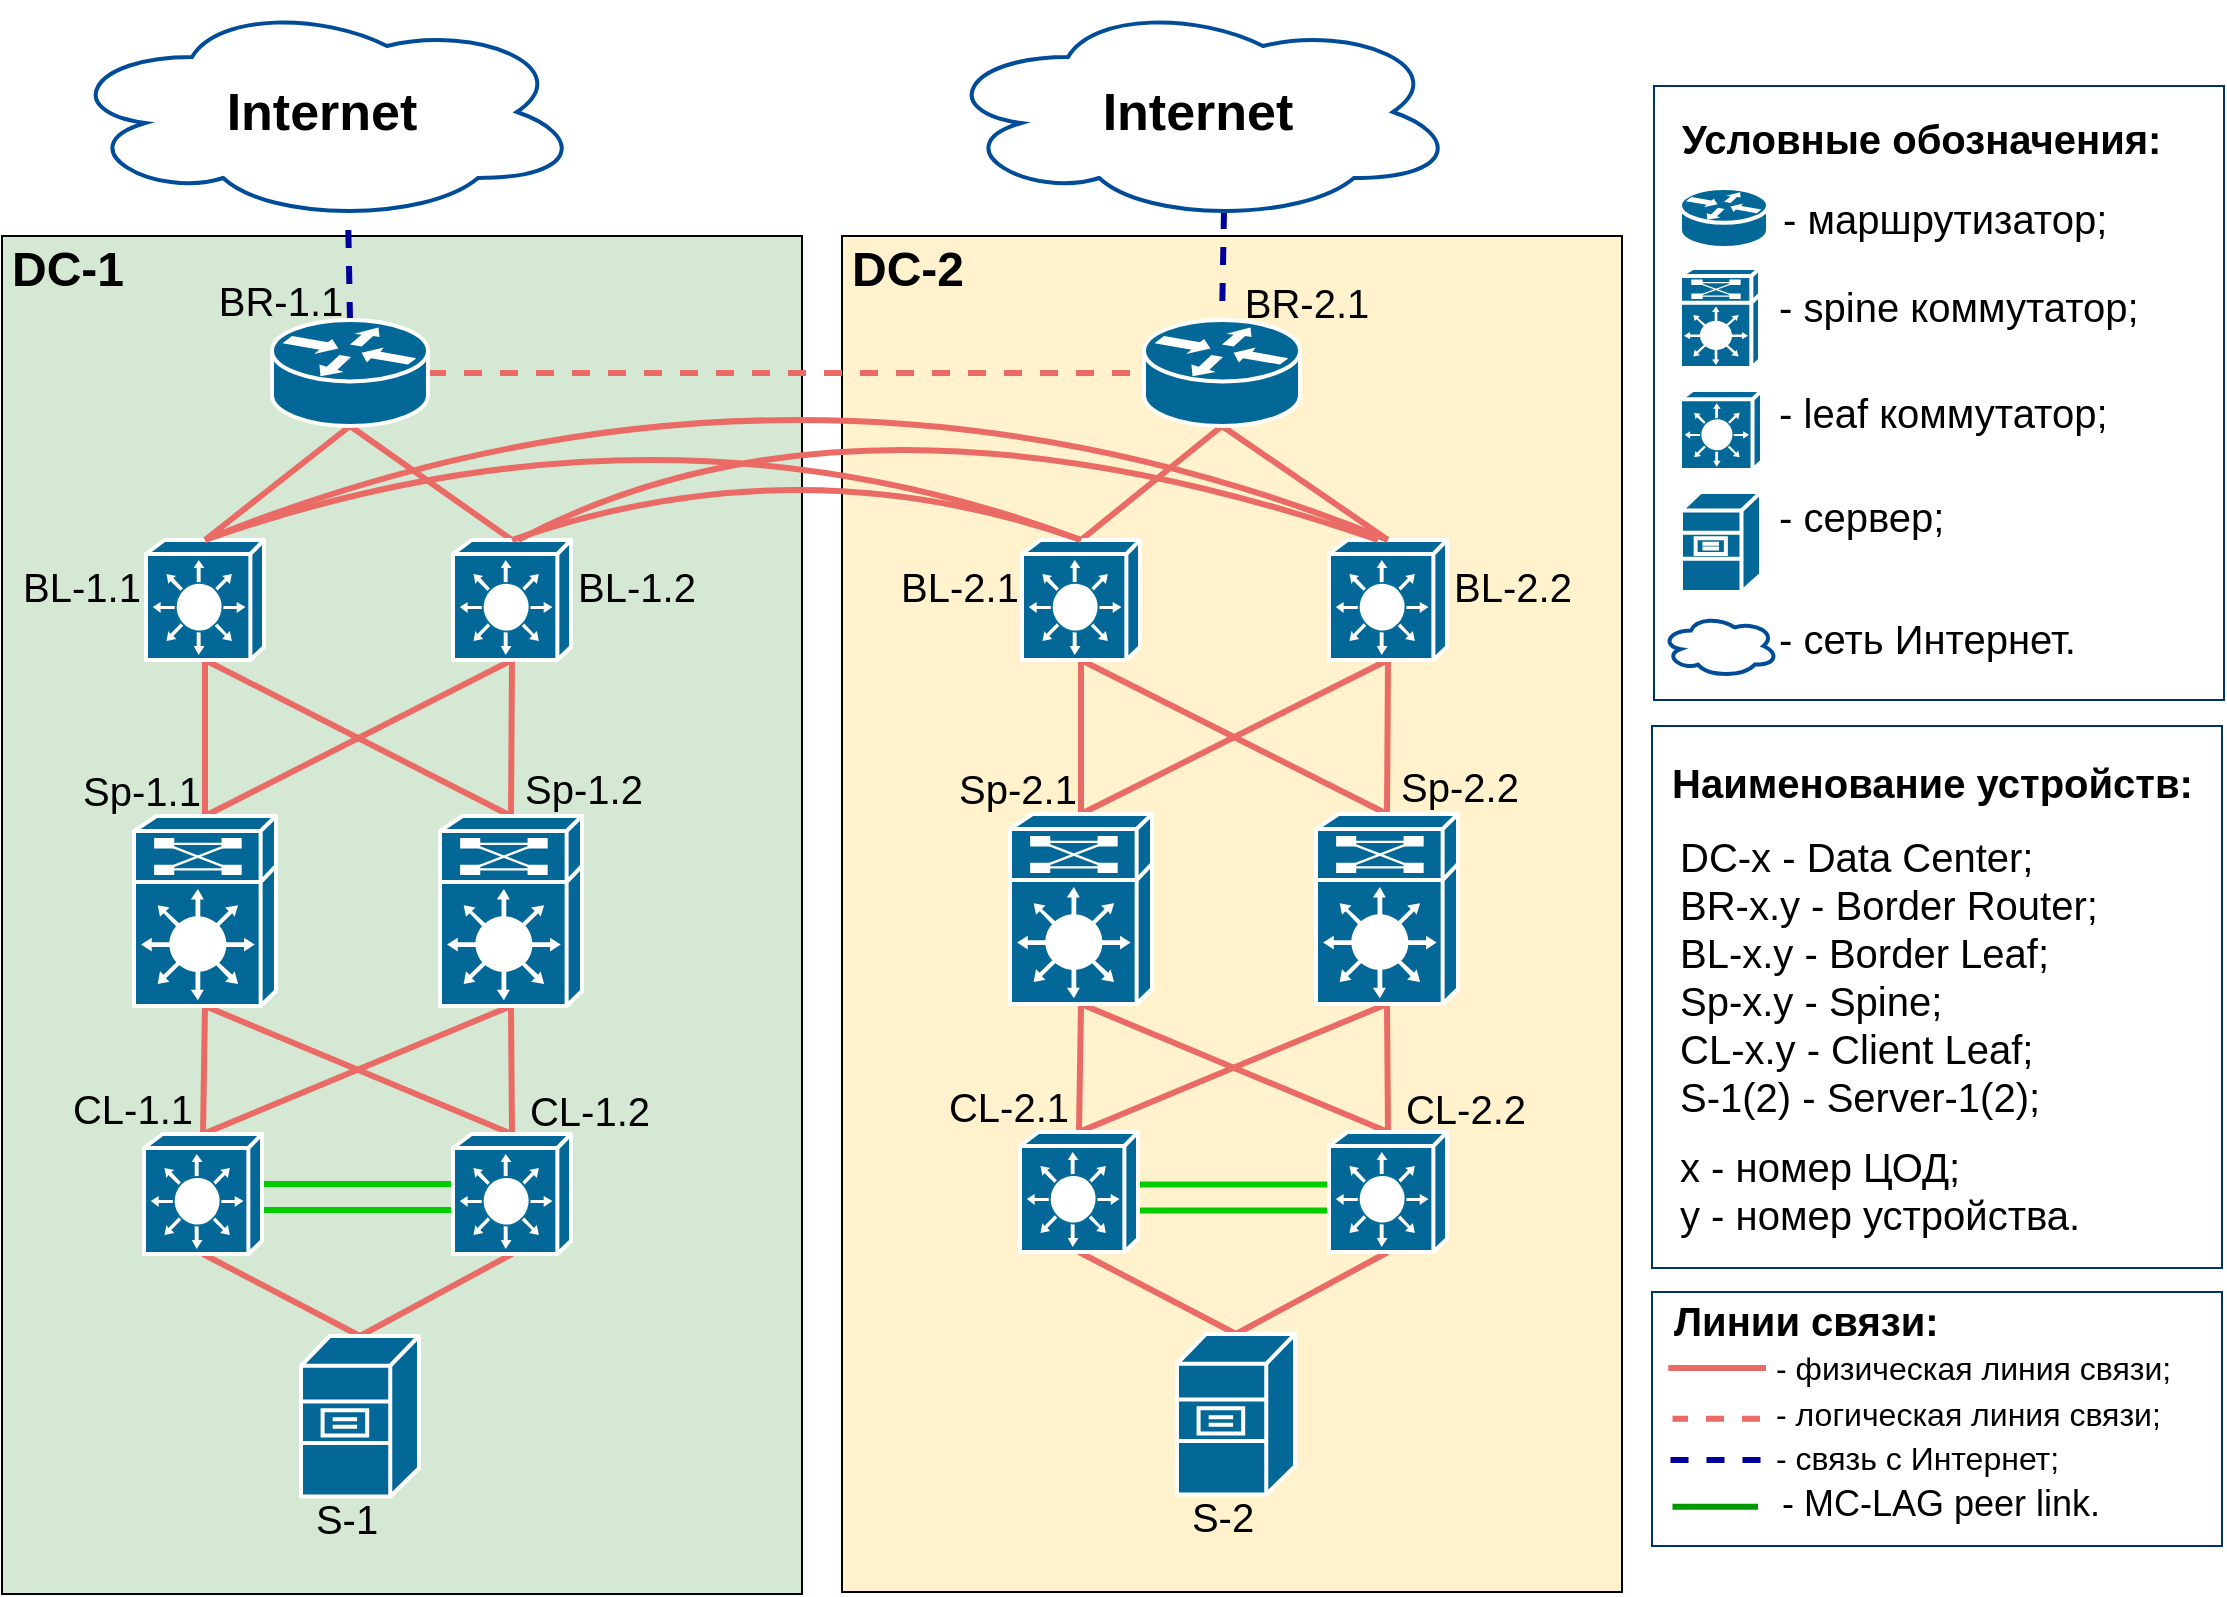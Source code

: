 <mxfile version="21.7.1" type="github">
  <diagram name="Page-1" id="c37626ed-c26b-45fb-9056-f9ebc6bb27b6">
    <mxGraphModel dx="1481" dy="792" grid="1" gridSize="10" guides="1" tooltips="1" connect="1" arrows="1" fold="1" page="1" pageScale="1" pageWidth="1169" pageHeight="827" background="none" math="0" shadow="0">
      <root>
        <mxCell id="0" />
        <mxCell id="1" parent="0" />
        <mxCell id="evcSbRz_riRqxY8VbHda-139" value="" style="rounded=0;whiteSpace=wrap;html=1;strokeColor=#003366;strokeWidth=1;" parent="1" vertex="1">
          <mxGeometry x="867" y="646" width="285" height="127" as="geometry" />
        </mxCell>
        <mxCell id="evcSbRz_riRqxY8VbHda-109" value="" style="rounded=0;whiteSpace=wrap;html=1;strokeColor=#003366;strokeWidth=1;" parent="1" vertex="1">
          <mxGeometry x="867" y="363" width="285" height="271" as="geometry" />
        </mxCell>
        <mxCell id="evcSbRz_riRqxY8VbHda-97" value="" style="rounded=0;whiteSpace=wrap;html=1;fillColor=#FFF2CC;strokeColor=#000000;" parent="1" vertex="1">
          <mxGeometry x="462" y="118" width="390" height="678" as="geometry" />
        </mxCell>
        <mxCell id="C9soJnvK-WdOjWq8ESSx-2" value="" style="rounded=0;whiteSpace=wrap;html=1;fillColor=#D5E8D4;strokeColor=#000000;" parent="1" vertex="1">
          <mxGeometry x="42" y="118" width="400" height="679" as="geometry" />
        </mxCell>
        <mxCell id="8NDlUTmJP2dTjy302EjL-45" style="edgeStyle=none;rounded=0;hachureGap=4;orthogonalLoop=1;jettySize=auto;html=1;exitX=0.5;exitY=0;exitDx=0;exitDy=0;exitPerimeter=0;entryX=0.5;entryY=1;entryDx=0;entryDy=0;entryPerimeter=0;fontFamily=Architects Daughter;fontSource=https%3A%2F%2Ffonts.googleapis.com%2Fcss%3Ffamily%3DArchitects%2BDaughter;fontSize=16;strokeWidth=3;strokeColor=#EA6B66;endArrow=none;endFill=0;" parent="1" source="hgnLhlOXLDX8HSQQPNeT-8" target="8NDlUTmJP2dTjy302EjL-5" edge="1">
          <mxGeometry relative="1" as="geometry">
            <mxPoint x="916" y="484" as="sourcePoint" />
          </mxGeometry>
        </mxCell>
        <mxCell id="8NDlUTmJP2dTjy302EjL-67" value="Sp-1.1" style="text;html=1;strokeColor=none;fillColor=none;align=center;verticalAlign=middle;whiteSpace=wrap;rounded=0;fontSize=20;fontFamily=Helvetica;horizontal=1;" parent="1" vertex="1">
          <mxGeometry x="77" y="387" width="70" height="16" as="geometry" />
        </mxCell>
        <mxCell id="8NDlUTmJP2dTjy302EjL-69" value="Sp-1.2" style="text;html=1;strokeColor=none;fillColor=none;align=center;verticalAlign=middle;whiteSpace=wrap;rounded=0;fontSize=20;fontFamily=Helvetica;horizontal=1;" parent="1" vertex="1">
          <mxGeometry x="300" y="385.75" width="66" height="17.25" as="geometry" />
        </mxCell>
        <mxCell id="V7yZK2pKeIdHbW1tO0_u-21" value="" style="edgeStyle=none;rounded=0;hachureGap=4;orthogonalLoop=1;jettySize=auto;html=1;exitX=0.5;exitY=0;exitDx=0;exitDy=0;exitPerimeter=0;entryX=0.5;entryY=1;entryDx=0;entryDy=0;entryPerimeter=0;fontFamily=Architects Daughter;fontSource=https%3A%2F%2Ffonts.googleapis.com%2Fcss%3Ffamily%3DArchitects%2BDaughter;fontSize=16;endArrow=none;endFill=0;strokeWidth=3;strokeColor=#EA6B66;" parent="1" source="hgnLhlOXLDX8HSQQPNeT-8" target="8NDlUTmJP2dTjy302EjL-7" edge="1">
          <mxGeometry relative="1" as="geometry">
            <mxPoint x="916" y="484" as="sourcePoint" />
            <mxPoint x="842" y="252" as="targetPoint" />
          </mxGeometry>
        </mxCell>
        <mxCell id="V7yZK2pKeIdHbW1tO0_u-28" value="" style="edgeStyle=none;rounded=0;hachureGap=4;orthogonalLoop=1;jettySize=auto;html=1;exitX=0.5;exitY=0;exitDx=0;exitDy=0;exitPerimeter=0;entryX=0.5;entryY=1;entryDx=0;entryDy=0;entryPerimeter=0;fontFamily=Architects Daughter;fontSource=https%3A%2F%2Ffonts.googleapis.com%2Fcss%3Ffamily%3DArchitects%2BDaughter;fontSize=16;endArrow=none;endFill=0;strokeColor=#EA6B66;strokeWidth=3;" parent="1" source="hgnLhlOXLDX8HSQQPNeT-7" target="8NDlUTmJP2dTjy302EjL-7" edge="1">
          <mxGeometry relative="1" as="geometry">
            <mxPoint x="644.5" y="464" as="sourcePoint" />
            <mxPoint x="657" y="416.0" as="targetPoint" />
          </mxGeometry>
        </mxCell>
        <mxCell id="V7yZK2pKeIdHbW1tO0_u-30" value="" style="edgeStyle=none;rounded=0;hachureGap=4;orthogonalLoop=1;jettySize=auto;html=1;exitX=0.5;exitY=0;exitDx=0;exitDy=0;exitPerimeter=0;fontFamily=Architects Daughter;fontSource=https%3A%2F%2Ffonts.googleapis.com%2Fcss%3Ffamily%3DArchitects%2BDaughter;fontSize=16;endArrow=none;endFill=0;strokeWidth=3;strokeColor=#EA6B66;entryX=0.5;entryY=1;entryDx=0;entryDy=0;entryPerimeter=0;" parent="1" source="hgnLhlOXLDX8HSQQPNeT-7" target="8NDlUTmJP2dTjy302EjL-5" edge="1">
          <mxGeometry relative="1" as="geometry">
            <mxPoint x="644.5" y="464" as="sourcePoint" />
            <mxPoint x="563" y="214" as="targetPoint" />
          </mxGeometry>
        </mxCell>
        <mxCell id="hgnLhlOXLDX8HSQQPNeT-17" style="edgeStyle=none;rounded=0;hachureGap=4;orthogonalLoop=1;jettySize=auto;html=1;exitX=0.5;exitY=0;exitDx=0;exitDy=0;exitPerimeter=0;fontFamily=Architects Daughter;fontSource=https%3A%2F%2Ffonts.googleapis.com%2Fcss%3Ffamily%3DArchitects%2BDaughter;fontSize=16;strokeColor=#EA6B66;endArrow=none;endFill=0;strokeWidth=3;entryX=0.5;entryY=1;entryDx=0;entryDy=0;entryPerimeter=0;" parent="1" source="evcSbRz_riRqxY8VbHda-61" target="hgnLhlOXLDX8HSQQPNeT-8" edge="1">
          <mxGeometry relative="1" as="geometry">
            <mxPoint x="227.5" y="668" as="sourcePoint" />
            <mxPoint x="342.75" y="575" as="targetPoint" />
          </mxGeometry>
        </mxCell>
        <mxCell id="C9soJnvK-WdOjWq8ESSx-10" value="" style="rounded=0;whiteSpace=wrap;html=1;strokeColor=#003366;strokeWidth=1;" parent="1" vertex="1">
          <mxGeometry x="868" y="43" width="285" height="307" as="geometry" />
        </mxCell>
        <mxCell id="cSVi1MsGPV3FUOWv3ege-2" style="edgeStyle=none;rounded=0;hachureGap=4;orthogonalLoop=1;jettySize=auto;html=1;fontFamily=Architects Daughter;fontSource=https%3A%2F%2Ffonts.googleapis.com%2Fcss%3Ffamily%3DArchitects%2BDaughter;fontSize=16;strokeColor=#EA6B66;endArrow=none;endFill=0;strokeWidth=3;entryX=0.5;entryY=0;entryDx=0;entryDy=0;entryPerimeter=0;exitX=0.5;exitY=1;exitDx=0;exitDy=0;exitPerimeter=0;" parent="1" source="hgnLhlOXLDX8HSQQPNeT-7" target="evcSbRz_riRqxY8VbHda-61" edge="1">
          <mxGeometry relative="1" as="geometry">
            <mxPoint x="206.87" y="579" as="sourcePoint" />
            <mxPoint x="227.5" y="668" as="targetPoint" />
          </mxGeometry>
        </mxCell>
        <mxCell id="evcSbRz_riRqxY8VbHda-1" value="" style="edgeStyle=none;rounded=0;hachureGap=4;orthogonalLoop=1;jettySize=auto;html=1;fontFamily=Architects Daughter;fontSource=https%3A%2F%2Ffonts.googleapis.com%2Fcss%3Ffamily%3DArchitects%2BDaughter;fontSize=16;strokeColor=#00CC00;endArrow=none;endFill=0;strokeWidth=3;" parent="1" edge="1">
          <mxGeometry relative="1" as="geometry">
            <mxPoint x="172" y="592" as="sourcePoint" />
            <mxPoint x="267.5" y="592" as="targetPoint" />
          </mxGeometry>
        </mxCell>
        <mxCell id="evcSbRz_riRqxY8VbHda-31" value="" style="edgeStyle=none;rounded=0;hachureGap=4;orthogonalLoop=1;jettySize=auto;html=1;exitX=0.5;exitY=1;exitDx=0;exitDy=0;exitPerimeter=0;entryX=0.5;entryY=0;entryDx=0;entryDy=0;entryPerimeter=0;fontFamily=Architects Daughter;fontSource=https%3A%2F%2Ffonts.googleapis.com%2Fcss%3Ffamily%3DArchitects%2BDaughter;fontSize=16;endArrow=none;endFill=0;strokeWidth=3;strokeColor=#EA6B66;" parent="1" source="evcSbRz_riRqxY8VbHda-6" target="8NDlUTmJP2dTjy302EjL-5" edge="1">
          <mxGeometry relative="1" as="geometry">
            <mxPoint x="484.13" y="508" as="sourcePoint" />
            <mxPoint x="425.13" y="397" as="targetPoint" />
          </mxGeometry>
        </mxCell>
        <mxCell id="evcSbRz_riRqxY8VbHda-32" value="" style="edgeStyle=none;rounded=0;hachureGap=4;orthogonalLoop=1;jettySize=auto;html=1;exitX=0.5;exitY=1;exitDx=0;exitDy=0;exitPerimeter=0;entryX=0.5;entryY=0;entryDx=0;entryDy=0;entryPerimeter=0;fontFamily=Architects Daughter;fontSource=https%3A%2F%2Ffonts.googleapis.com%2Fcss%3Ffamily%3DArchitects%2BDaughter;fontSize=16;endArrow=none;endFill=0;strokeWidth=3;strokeColor=#EA6B66;" parent="1" source="evcSbRz_riRqxY8VbHda-5" target="8NDlUTmJP2dTjy302EjL-5" edge="1">
          <mxGeometry relative="1" as="geometry">
            <mxPoint x="391.5" y="277" as="sourcePoint" />
            <mxPoint x="307.5" y="371" as="targetPoint" />
          </mxGeometry>
        </mxCell>
        <mxCell id="evcSbRz_riRqxY8VbHda-34" value="" style="edgeStyle=none;rounded=0;hachureGap=4;orthogonalLoop=1;jettySize=auto;html=1;exitX=0.5;exitY=1;exitDx=0;exitDy=0;exitPerimeter=0;entryX=0.5;entryY=0;entryDx=0;entryDy=0;entryPerimeter=0;fontFamily=Architects Daughter;fontSource=https%3A%2F%2Ffonts.googleapis.com%2Fcss%3Ffamily%3DArchitects%2BDaughter;fontSize=16;endArrow=none;endFill=0;strokeWidth=3;strokeColor=#EA6B66;" parent="1" source="evcSbRz_riRqxY8VbHda-6" target="8NDlUTmJP2dTjy302EjL-7" edge="1">
          <mxGeometry relative="1" as="geometry">
            <mxPoint x="311.5" y="287" as="sourcePoint" />
            <mxPoint x="227.5" y="381" as="targetPoint" />
          </mxGeometry>
        </mxCell>
        <mxCell id="evcSbRz_riRqxY8VbHda-35" value="" style="edgeStyle=none;rounded=0;hachureGap=4;orthogonalLoop=1;jettySize=auto;html=1;entryX=0.5;entryY=0;entryDx=0;entryDy=0;entryPerimeter=0;fontFamily=Architects Daughter;fontSource=https%3A%2F%2Ffonts.googleapis.com%2Fcss%3Ffamily%3DArchitects%2BDaughter;fontSize=16;endArrow=none;endFill=0;strokeWidth=3;strokeColor=#EA6B66;exitX=0.5;exitY=1;exitDx=0;exitDy=0;exitPerimeter=0;" parent="1" source="evcSbRz_riRqxY8VbHda-5" target="8NDlUTmJP2dTjy302EjL-7" edge="1">
          <mxGeometry relative="1" as="geometry">
            <mxPoint x="397" y="267" as="sourcePoint" />
            <mxPoint x="176.25" y="381" as="targetPoint" />
          </mxGeometry>
        </mxCell>
        <mxCell id="evcSbRz_riRqxY8VbHda-37" value="" style="edgeStyle=none;rounded=0;hachureGap=4;orthogonalLoop=1;jettySize=auto;html=1;entryX=0.5;entryY=0;entryDx=0;entryDy=0;entryPerimeter=0;fontFamily=Architects Daughter;fontSource=https%3A%2F%2Ffonts.googleapis.com%2Fcss%3Ffamily%3DArchitects%2BDaughter;fontSize=16;endArrow=none;endFill=0;strokeWidth=3;strokeColor=#EA6B66;exitX=0.5;exitY=1;exitDx=0;exitDy=0;exitPerimeter=0;" parent="1" source="evcSbRz_riRqxY8VbHda-57" target="evcSbRz_riRqxY8VbHda-5" edge="1">
          <mxGeometry relative="1" as="geometry">
            <mxPoint x="222" y="236" as="sourcePoint" />
            <mxPoint x="276.5" y="237" as="targetPoint" />
          </mxGeometry>
        </mxCell>
        <mxCell id="evcSbRz_riRqxY8VbHda-50" value="BL-1.2" style="text;html=1;strokeColor=none;fillColor=none;align=center;verticalAlign=middle;whiteSpace=wrap;rounded=0;fontSize=20;fontFamily=Helvetica;horizontal=1;" parent="1" vertex="1">
          <mxGeometry x="327" y="284.75" width="65" height="17.25" as="geometry" />
        </mxCell>
        <mxCell id="evcSbRz_riRqxY8VbHda-51" value="BL-1.1" style="text;html=1;strokeColor=none;fillColor=none;align=center;verticalAlign=middle;whiteSpace=wrap;rounded=0;fontSize=20;fontFamily=Helvetica;horizontal=1;" parent="1" vertex="1">
          <mxGeometry x="49" y="284.75" width="66" height="17.25" as="geometry" />
        </mxCell>
        <mxCell id="evcSbRz_riRqxY8VbHda-52" value="CL-1.1" style="text;html=1;strokeColor=none;fillColor=none;align=center;verticalAlign=middle;whiteSpace=wrap;rounded=0;fontSize=20;fontFamily=Helvetica;horizontal=1;" parent="1" vertex="1">
          <mxGeometry x="72" y="545.75" width="71" height="17.25" as="geometry" />
        </mxCell>
        <mxCell id="evcSbRz_riRqxY8VbHda-53" value="CL-1.2" style="text;html=1;strokeColor=none;fillColor=none;align=center;verticalAlign=middle;whiteSpace=wrap;rounded=0;fontSize=20;fontFamily=Helvetica;horizontal=1;" parent="1" vertex="1">
          <mxGeometry x="300" y="546" width="72" height="17.25" as="geometry" />
        </mxCell>
        <mxCell id="evcSbRz_riRqxY8VbHda-55" value="" style="edgeStyle=none;rounded=0;hachureGap=4;orthogonalLoop=1;jettySize=auto;html=1;entryX=0.5;entryY=0;entryDx=0;entryDy=0;entryPerimeter=0;fontFamily=Architects Daughter;fontSource=https%3A%2F%2Ffonts.googleapis.com%2Fcss%3Ffamily%3DArchitects%2BDaughter;fontSize=16;endArrow=none;endFill=0;strokeWidth=3;strokeColor=#EA6B66;exitX=0.5;exitY=1;exitDx=0;exitDy=0;exitPerimeter=0;" parent="1" source="evcSbRz_riRqxY8VbHda-57" target="evcSbRz_riRqxY8VbHda-6" edge="1">
          <mxGeometry relative="1" as="geometry">
            <mxPoint x="221" y="246" as="sourcePoint" />
            <mxPoint x="235.75" y="286" as="targetPoint" />
          </mxGeometry>
        </mxCell>
        <mxCell id="evcSbRz_riRqxY8VbHda-56" value="S-1" style="text;html=1;strokeColor=none;fillColor=none;align=center;verticalAlign=middle;whiteSpace=wrap;rounded=0;fontSize=20;fontFamily=Helvetica;horizontal=1;" parent="1" vertex="1">
          <mxGeometry x="195.5" y="750.75" width="37" height="17.25" as="geometry" />
        </mxCell>
        <mxCell id="evcSbRz_riRqxY8VbHda-58" value="BR-1.1" style="text;html=1;strokeColor=none;fillColor=none;align=center;verticalAlign=middle;whiteSpace=wrap;rounded=0;fontSize=20;fontFamily=Helvetica;horizontal=1;" parent="1" vertex="1">
          <mxGeometry x="147" y="141.25" width="69" height="17.25" as="geometry" />
        </mxCell>
        <mxCell id="evcSbRz_riRqxY8VbHda-64" style="edgeStyle=none;rounded=0;hachureGap=4;orthogonalLoop=1;jettySize=auto;html=1;exitX=0.5;exitY=0;exitDx=0;exitDy=0;exitPerimeter=0;entryX=0.5;entryY=1;entryDx=0;entryDy=0;entryPerimeter=0;fontFamily=Architects Daughter;fontSource=https%3A%2F%2Ffonts.googleapis.com%2Fcss%3Ffamily%3DArchitects%2BDaughter;fontSize=16;strokeWidth=3;strokeColor=#EA6B66;endArrow=none;endFill=0;" parent="1" source="evcSbRz_riRqxY8VbHda-73" target="evcSbRz_riRqxY8VbHda-71" edge="1">
          <mxGeometry relative="1" as="geometry">
            <mxPoint x="1354" y="483" as="sourcePoint" />
          </mxGeometry>
        </mxCell>
        <mxCell id="evcSbRz_riRqxY8VbHda-66" value="Sp-2.1" style="text;html=1;strokeColor=none;fillColor=none;align=center;verticalAlign=middle;whiteSpace=wrap;rounded=0;fontSize=20;fontFamily=Helvetica;horizontal=1;" parent="1" vertex="1">
          <mxGeometry x="515" y="386" width="70" height="16" as="geometry" />
        </mxCell>
        <mxCell id="evcSbRz_riRqxY8VbHda-67" value="Sp-2.2" style="text;html=1;strokeColor=none;fillColor=none;align=center;verticalAlign=middle;whiteSpace=wrap;rounded=0;fontSize=20;fontFamily=Helvetica;horizontal=1;" parent="1" vertex="1">
          <mxGeometry x="738" y="384.75" width="66" height="17.25" as="geometry" />
        </mxCell>
        <mxCell id="evcSbRz_riRqxY8VbHda-68" value="" style="edgeStyle=none;rounded=0;hachureGap=4;orthogonalLoop=1;jettySize=auto;html=1;exitX=0.5;exitY=0;exitDx=0;exitDy=0;exitPerimeter=0;entryX=0.5;entryY=1;entryDx=0;entryDy=0;entryPerimeter=0;fontFamily=Architects Daughter;fontSource=https%3A%2F%2Ffonts.googleapis.com%2Fcss%3Ffamily%3DArchitects%2BDaughter;fontSize=16;endArrow=none;endFill=0;strokeWidth=3;strokeColor=#EA6B66;" parent="1" source="evcSbRz_riRqxY8VbHda-73" target="evcSbRz_riRqxY8VbHda-65" edge="1">
          <mxGeometry relative="1" as="geometry">
            <mxPoint x="1354" y="483" as="sourcePoint" />
            <mxPoint x="1280" y="251" as="targetPoint" />
          </mxGeometry>
        </mxCell>
        <mxCell id="evcSbRz_riRqxY8VbHda-69" value="" style="edgeStyle=none;rounded=0;hachureGap=4;orthogonalLoop=1;jettySize=auto;html=1;exitX=0.5;exitY=0;exitDx=0;exitDy=0;exitPerimeter=0;entryX=0.5;entryY=1;entryDx=0;entryDy=0;entryPerimeter=0;fontFamily=Architects Daughter;fontSource=https%3A%2F%2Ffonts.googleapis.com%2Fcss%3Ffamily%3DArchitects%2BDaughter;fontSize=16;endArrow=none;endFill=0;strokeColor=#EA6B66;strokeWidth=3;" parent="1" source="evcSbRz_riRqxY8VbHda-72" target="evcSbRz_riRqxY8VbHda-65" edge="1">
          <mxGeometry relative="1" as="geometry">
            <mxPoint x="1082.5" y="463" as="sourcePoint" />
            <mxPoint x="1095" y="415.0" as="targetPoint" />
          </mxGeometry>
        </mxCell>
        <mxCell id="evcSbRz_riRqxY8VbHda-70" value="" style="edgeStyle=none;rounded=0;hachureGap=4;orthogonalLoop=1;jettySize=auto;html=1;exitX=0.5;exitY=0;exitDx=0;exitDy=0;exitPerimeter=0;fontFamily=Architects Daughter;fontSource=https%3A%2F%2Ffonts.googleapis.com%2Fcss%3Ffamily%3DArchitects%2BDaughter;fontSize=16;endArrow=none;endFill=0;strokeWidth=3;strokeColor=#EA6B66;entryX=0.5;entryY=1;entryDx=0;entryDy=0;entryPerimeter=0;" parent="1" source="evcSbRz_riRqxY8VbHda-72" target="evcSbRz_riRqxY8VbHda-71" edge="1">
          <mxGeometry relative="1" as="geometry">
            <mxPoint x="1082.5" y="463" as="sourcePoint" />
            <mxPoint x="1001" y="213" as="targetPoint" />
          </mxGeometry>
        </mxCell>
        <mxCell id="evcSbRz_riRqxY8VbHda-74" style="edgeStyle=none;rounded=0;hachureGap=4;orthogonalLoop=1;jettySize=auto;html=1;exitX=0.5;exitY=0;exitDx=0;exitDy=0;exitPerimeter=0;fontFamily=Architects Daughter;fontSource=https%3A%2F%2Ffonts.googleapis.com%2Fcss%3Ffamily%3DArchitects%2BDaughter;fontSize=16;strokeColor=#EA6B66;endArrow=none;endFill=0;strokeWidth=3;entryX=0.5;entryY=1;entryDx=0;entryDy=0;entryPerimeter=0;" parent="1" source="evcSbRz_riRqxY8VbHda-94" target="evcSbRz_riRqxY8VbHda-73" edge="1">
          <mxGeometry relative="1" as="geometry">
            <mxPoint x="665.5" y="667" as="sourcePoint" />
            <mxPoint x="780.75" y="574" as="targetPoint" />
          </mxGeometry>
        </mxCell>
        <mxCell id="evcSbRz_riRqxY8VbHda-75" style="edgeStyle=none;rounded=0;hachureGap=4;orthogonalLoop=1;jettySize=auto;html=1;fontFamily=Architects Daughter;fontSource=https%3A%2F%2Ffonts.googleapis.com%2Fcss%3Ffamily%3DArchitects%2BDaughter;fontSize=16;strokeColor=#EA6B66;endArrow=none;endFill=0;strokeWidth=3;entryX=0.5;entryY=0;entryDx=0;entryDy=0;entryPerimeter=0;exitX=0.5;exitY=1;exitDx=0;exitDy=0;exitPerimeter=0;" parent="1" source="evcSbRz_riRqxY8VbHda-72" target="evcSbRz_riRqxY8VbHda-94" edge="1">
          <mxGeometry relative="1" as="geometry">
            <mxPoint x="644.87" y="578" as="sourcePoint" />
            <mxPoint x="665.5" y="667" as="targetPoint" />
          </mxGeometry>
        </mxCell>
        <mxCell id="evcSbRz_riRqxY8VbHda-81" value="" style="edgeStyle=none;rounded=0;hachureGap=4;orthogonalLoop=1;jettySize=auto;html=1;exitX=0.5;exitY=1;exitDx=0;exitDy=0;exitPerimeter=0;entryX=0.5;entryY=0;entryDx=0;entryDy=0;entryPerimeter=0;fontFamily=Architects Daughter;fontSource=https%3A%2F%2Ffonts.googleapis.com%2Fcss%3Ffamily%3DArchitects%2BDaughter;fontSize=16;endArrow=none;endFill=0;strokeWidth=3;strokeColor=#EA6B66;" parent="1" source="evcSbRz_riRqxY8VbHda-80" target="evcSbRz_riRqxY8VbHda-71" edge="1">
          <mxGeometry relative="1" as="geometry">
            <mxPoint x="922.13" y="507" as="sourcePoint" />
            <mxPoint x="863.13" y="396" as="targetPoint" />
          </mxGeometry>
        </mxCell>
        <mxCell id="evcSbRz_riRqxY8VbHda-82" value="" style="edgeStyle=none;rounded=0;hachureGap=4;orthogonalLoop=1;jettySize=auto;html=1;exitX=0.5;exitY=1;exitDx=0;exitDy=0;exitPerimeter=0;entryX=0.5;entryY=0;entryDx=0;entryDy=0;entryPerimeter=0;fontFamily=Architects Daughter;fontSource=https%3A%2F%2Ffonts.googleapis.com%2Fcss%3Ffamily%3DArchitects%2BDaughter;fontSize=16;endArrow=none;endFill=0;strokeWidth=3;strokeColor=#EA6B66;" parent="1" source="evcSbRz_riRqxY8VbHda-79" target="evcSbRz_riRqxY8VbHda-71" edge="1">
          <mxGeometry relative="1" as="geometry">
            <mxPoint x="829.5" y="276" as="sourcePoint" />
            <mxPoint x="745.5" y="370" as="targetPoint" />
          </mxGeometry>
        </mxCell>
        <mxCell id="evcSbRz_riRqxY8VbHda-83" value="" style="edgeStyle=none;rounded=0;hachureGap=4;orthogonalLoop=1;jettySize=auto;html=1;exitX=0.5;exitY=1;exitDx=0;exitDy=0;exitPerimeter=0;entryX=0.5;entryY=0;entryDx=0;entryDy=0;entryPerimeter=0;fontFamily=Architects Daughter;fontSource=https%3A%2F%2Ffonts.googleapis.com%2Fcss%3Ffamily%3DArchitects%2BDaughter;fontSize=16;endArrow=none;endFill=0;strokeWidth=3;strokeColor=#EA6B66;" parent="1" source="evcSbRz_riRqxY8VbHda-80" target="evcSbRz_riRqxY8VbHda-65" edge="1">
          <mxGeometry relative="1" as="geometry">
            <mxPoint x="749.5" y="286" as="sourcePoint" />
            <mxPoint x="665.5" y="380" as="targetPoint" />
          </mxGeometry>
        </mxCell>
        <mxCell id="evcSbRz_riRqxY8VbHda-84" value="" style="edgeStyle=none;rounded=0;hachureGap=4;orthogonalLoop=1;jettySize=auto;html=1;entryX=0.5;entryY=0;entryDx=0;entryDy=0;entryPerimeter=0;fontFamily=Architects Daughter;fontSource=https%3A%2F%2Ffonts.googleapis.com%2Fcss%3Ffamily%3DArchitects%2BDaughter;fontSize=16;endArrow=none;endFill=0;strokeWidth=3;strokeColor=#EA6B66;exitX=0.5;exitY=1;exitDx=0;exitDy=0;exitPerimeter=0;" parent="1" source="evcSbRz_riRqxY8VbHda-79" target="evcSbRz_riRqxY8VbHda-65" edge="1">
          <mxGeometry relative="1" as="geometry">
            <mxPoint x="835" y="266" as="sourcePoint" />
            <mxPoint x="614.25" y="380" as="targetPoint" />
          </mxGeometry>
        </mxCell>
        <mxCell id="evcSbRz_riRqxY8VbHda-85" value="" style="edgeStyle=none;rounded=0;hachureGap=4;orthogonalLoop=1;jettySize=auto;html=1;entryX=0.5;entryY=0;entryDx=0;entryDy=0;entryPerimeter=0;fontFamily=Architects Daughter;fontSource=https%3A%2F%2Ffonts.googleapis.com%2Fcss%3Ffamily%3DArchitects%2BDaughter;fontSize=16;endArrow=none;endFill=0;strokeWidth=3;strokeColor=#EA6B66;exitX=0.5;exitY=1;exitDx=0;exitDy=0;exitPerimeter=0;" parent="1" source="evcSbRz_riRqxY8VbHda-92" target="evcSbRz_riRqxY8VbHda-79" edge="1">
          <mxGeometry relative="1" as="geometry">
            <mxPoint x="660" y="235" as="sourcePoint" />
            <mxPoint x="714.5" y="236" as="targetPoint" />
          </mxGeometry>
        </mxCell>
        <mxCell id="evcSbRz_riRqxY8VbHda-86" value="BL-2.2" style="text;html=1;strokeColor=none;fillColor=none;align=center;verticalAlign=middle;whiteSpace=wrap;rounded=0;fontSize=20;fontFamily=Helvetica;horizontal=1;" parent="1" vertex="1">
          <mxGeometry x="765" y="284.75" width="65" height="17.25" as="geometry" />
        </mxCell>
        <mxCell id="evcSbRz_riRqxY8VbHda-87" value="BL-2.1" style="text;html=1;strokeColor=none;fillColor=none;align=center;verticalAlign=middle;whiteSpace=wrap;rounded=0;fontSize=20;fontFamily=Helvetica;horizontal=1;" parent="1" vertex="1">
          <mxGeometry x="488" y="284.75" width="66" height="17.25" as="geometry" />
        </mxCell>
        <mxCell id="evcSbRz_riRqxY8VbHda-88" value="CL-2.1" style="text;html=1;strokeColor=none;fillColor=none;align=center;verticalAlign=middle;whiteSpace=wrap;rounded=0;fontSize=20;fontFamily=Helvetica;horizontal=1;" parent="1" vertex="1">
          <mxGeometry x="510" y="544.75" width="71" height="17.25" as="geometry" />
        </mxCell>
        <mxCell id="evcSbRz_riRqxY8VbHda-89" value="CL-2.2" style="text;html=1;strokeColor=none;fillColor=none;align=center;verticalAlign=middle;whiteSpace=wrap;rounded=0;fontSize=20;fontFamily=Helvetica;horizontal=1;" parent="1" vertex="1">
          <mxGeometry x="738" y="545" width="72" height="17.25" as="geometry" />
        </mxCell>
        <mxCell id="evcSbRz_riRqxY8VbHda-90" value="" style="edgeStyle=none;rounded=0;hachureGap=4;orthogonalLoop=1;jettySize=auto;html=1;entryX=0.5;entryY=0;entryDx=0;entryDy=0;entryPerimeter=0;fontFamily=Architects Daughter;fontSource=https%3A%2F%2Ffonts.googleapis.com%2Fcss%3Ffamily%3DArchitects%2BDaughter;fontSize=16;endArrow=none;endFill=0;strokeWidth=3;strokeColor=#EA6B66;exitX=0.5;exitY=1;exitDx=0;exitDy=0;exitPerimeter=0;" parent="1" source="evcSbRz_riRqxY8VbHda-92" target="evcSbRz_riRqxY8VbHda-80" edge="1">
          <mxGeometry relative="1" as="geometry">
            <mxPoint x="659" y="245" as="sourcePoint" />
            <mxPoint x="673.75" y="285" as="targetPoint" />
          </mxGeometry>
        </mxCell>
        <mxCell id="evcSbRz_riRqxY8VbHda-91" value="S-2" style="text;html=1;strokeColor=none;fillColor=none;align=center;verticalAlign=middle;whiteSpace=wrap;rounded=0;fontSize=20;fontFamily=Helvetica;horizontal=1;" parent="1" vertex="1">
          <mxGeometry x="633.5" y="749.75" width="37" height="17.25" as="geometry" />
        </mxCell>
        <mxCell id="evcSbRz_riRqxY8VbHda-93" value="BR-2.1" style="text;html=1;strokeColor=none;fillColor=none;align=center;verticalAlign=middle;whiteSpace=wrap;rounded=0;fontSize=20;fontFamily=Helvetica;horizontal=1;" parent="1" vertex="1">
          <mxGeometry x="660" y="142.75" width="69" height="17.25" as="geometry" />
        </mxCell>
        <mxCell id="evcSbRz_riRqxY8VbHda-98" value="DC-1" style="text;html=1;strokeColor=none;fillColor=none;align=center;verticalAlign=middle;whiteSpace=wrap;rounded=0;fontSize=24;fontFamily=Helvetica;horizontal=1;fontStyle=1;fontColor=#000000;" parent="1" vertex="1">
          <mxGeometry x="42" y="121" width="66" height="28" as="geometry" />
        </mxCell>
        <mxCell id="evcSbRz_riRqxY8VbHda-99" value="DC-2" style="text;html=1;strokeColor=none;fillColor=none;align=center;verticalAlign=middle;whiteSpace=wrap;rounded=0;fontSize=24;fontFamily=Helvetica;horizontal=1;fontStyle=1;fontColor=#000000;" parent="1" vertex="1">
          <mxGeometry x="462" y="121" width="66" height="28" as="geometry" />
        </mxCell>
        <mxCell id="8NDlUTmJP2dTjy302EjL-74" value="Условные обозначения:&amp;nbsp;" style="text;html=1;strokeColor=none;fillColor=none;align=left;verticalAlign=middle;whiteSpace=wrap;rounded=0;fontSize=20;fontFamily=Helvetica;horizontal=1;fontStyle=1" parent="1" vertex="1">
          <mxGeometry x="880" y="39" width="250" height="60" as="geometry" />
        </mxCell>
        <mxCell id="evcSbRz_riRqxY8VbHda-100" value="" style="shape=mxgraph.cisco.routers.router;sketch=0;html=1;pointerEvents=1;dashed=0;fillColor=#036897;strokeColor=#ffffff;strokeWidth=2;verticalLabelPosition=bottom;verticalAlign=top;align=center;outlineConnect=0;" parent="1" vertex="1">
          <mxGeometry x="881" y="94" width="44" height="30" as="geometry" />
        </mxCell>
        <mxCell id="evcSbRz_riRqxY8VbHda-101" value="" style="shape=mxgraph.cisco.switches.layer_3_switch;sketch=0;html=1;pointerEvents=1;dashed=0;fillColor=#036897;strokeColor=#ffffff;strokeWidth=2;verticalLabelPosition=bottom;verticalAlign=top;align=center;outlineConnect=0;hachureGap=4;jiggle=2;curveFitting=1;fontFamily=Architects Daughter;fontSource=https%3A%2F%2Ffonts.googleapis.com%2Fcss%3Ffamily%3DArchitects%2BDaughter;fontSize=20;" parent="1" vertex="1">
          <mxGeometry x="881" y="195" width="41" height="40" as="geometry" />
        </mxCell>
        <mxCell id="evcSbRz_riRqxY8VbHda-102" value="" style="shape=mxgraph.cisco.misc.route_switch_processor;html=1;dashed=0;fillColor=#036897;strokeColor=#ffffff;strokeWidth=2;verticalLabelPosition=bottom;verticalAlign=top;rounded=0;shadow=0;comic=0;fontFamily=Verdana;fontSize=12;" parent="1" vertex="1">
          <mxGeometry x="881" y="134" width="40" height="50" as="geometry" />
        </mxCell>
        <mxCell id="evcSbRz_riRqxY8VbHda-103" value="&amp;nbsp;- маршрутизатор;&amp;nbsp;&lt;br&gt;&amp;nbsp; &amp;nbsp; &amp;nbsp; &amp;nbsp;&amp;nbsp;" style="text;html=1;strokeColor=none;fillColor=none;align=left;verticalAlign=middle;whiteSpace=wrap;rounded=0;fontSize=20;fontFamily=Helvetica;horizontal=1;" parent="1" vertex="1">
          <mxGeometry x="925" y="101.25" width="190" height="40" as="geometry" />
        </mxCell>
        <mxCell id="evcSbRz_riRqxY8VbHda-104" value="&amp;nbsp;- leaf коммутатор;&amp;nbsp;&lt;br&gt;&amp;nbsp; &amp;nbsp; &amp;nbsp; &amp;nbsp;&amp;nbsp;" style="text;html=1;strokeColor=none;fillColor=none;align=left;verticalAlign=middle;whiteSpace=wrap;rounded=0;fontSize=20;fontFamily=Helvetica;horizontal=1;" parent="1" vertex="1">
          <mxGeometry x="923" y="198.25" width="190" height="40" as="geometry" />
        </mxCell>
        <mxCell id="evcSbRz_riRqxY8VbHda-105" value="&amp;nbsp;- spine коммутатор;&amp;nbsp;&lt;br&gt;&amp;nbsp; &amp;nbsp; &amp;nbsp; &amp;nbsp;&amp;nbsp;" style="text;html=1;strokeColor=none;fillColor=none;align=left;verticalAlign=middle;whiteSpace=wrap;rounded=0;fontSize=20;fontFamily=Helvetica;horizontal=1;" parent="1" vertex="1">
          <mxGeometry x="923" y="144.99" width="206" height="40" as="geometry" />
        </mxCell>
        <mxCell id="evcSbRz_riRqxY8VbHda-106" value="" style="shape=mxgraph.cisco.servers.file_server;sketch=0;html=1;pointerEvents=1;dashed=0;fillColor=#036897;strokeColor=#ffffff;strokeWidth=2;verticalLabelPosition=bottom;verticalAlign=top;align=center;outlineConnect=0;" parent="1" vertex="1">
          <mxGeometry x="881.5" y="246" width="40" height="50" as="geometry" />
        </mxCell>
        <mxCell id="evcSbRz_riRqxY8VbHda-107" value="&amp;nbsp;- сервер;&amp;nbsp;&lt;br&gt;&amp;nbsp; &amp;nbsp; &amp;nbsp; &amp;nbsp;&amp;nbsp;" style="text;html=1;strokeColor=none;fillColor=none;align=left;verticalAlign=middle;whiteSpace=wrap;rounded=0;fontSize=20;fontFamily=Helvetica;horizontal=1;" parent="1" vertex="1">
          <mxGeometry x="923" y="253" width="190" height="33" as="geometry" />
        </mxCell>
        <mxCell id="evcSbRz_riRqxY8VbHda-108" value="DC-x - Data Center;&lt;br&gt;BR-x.y - Border Router;&lt;br&gt;BL-x.y - Border Leaf;&lt;br&gt;Sp-x.y - Spine;&lt;br&gt;CL-x.y - Client Leaf;&lt;br&gt;S-1(2) - Server-1(2);" style="text;html=1;strokeColor=none;fillColor=none;align=left;verticalAlign=middle;whiteSpace=wrap;rounded=0;fontSize=20;fontFamily=Helvetica;horizontal=1;spacing=0;" parent="1" vertex="1">
          <mxGeometry x="880.5" y="408.87" width="210" height="158.13" as="geometry" />
        </mxCell>
        <mxCell id="evcSbRz_riRqxY8VbHda-111" value="Наименование устройств:" style="text;html=1;strokeColor=none;fillColor=none;align=left;verticalAlign=middle;whiteSpace=wrap;rounded=0;fontSize=20;fontFamily=Helvetica;horizontal=1;fontStyle=1" parent="1" vertex="1">
          <mxGeometry x="875.25" y="370.87" width="268.5" height="40" as="geometry" />
        </mxCell>
        <mxCell id="evcSbRz_riRqxY8VbHda-112" value="x - номер ЦОД;&lt;br&gt;y - номер устройства." style="text;html=1;strokeColor=none;fillColor=none;align=left;verticalAlign=middle;whiteSpace=wrap;rounded=0;fontSize=20;fontFamily=Helvetica;horizontal=1;spacing=0;" parent="1" vertex="1">
          <mxGeometry x="880.5" y="569" width="250" height="51.75" as="geometry" />
        </mxCell>
        <mxCell id="evcSbRz_riRqxY8VbHda-116" value="" style="edgeStyle=none;rounded=0;hachureGap=4;orthogonalLoop=1;jettySize=auto;html=1;entryX=0.55;entryY=0.95;entryDx=0;entryDy=0;entryPerimeter=0;fontFamily=Architects Daughter;fontSource=https%3A%2F%2Ffonts.googleapis.com%2Fcss%3Ffamily%3DArchitects%2BDaughter;fontSize=16;endArrow=none;endFill=0;strokeWidth=3;strokeColor=#000099;exitX=0.5;exitY=0;exitDx=0;exitDy=0;exitPerimeter=0;dashed=1;" parent="1" source="evcSbRz_riRqxY8VbHda-57" target="evcSbRz_riRqxY8VbHda-113" edge="1">
          <mxGeometry relative="1" as="geometry">
            <mxPoint x="232.5" y="23.5" as="sourcePoint" />
            <mxPoint x="313.5" y="88.5" as="targetPoint" />
          </mxGeometry>
        </mxCell>
        <mxCell id="evcSbRz_riRqxY8VbHda-117" value="" style="edgeStyle=none;rounded=0;hachureGap=4;orthogonalLoop=1;jettySize=auto;html=1;entryX=0.5;entryY=0;entryDx=0;entryDy=0;entryPerimeter=0;fontFamily=Architects Daughter;fontSource=https%3A%2F%2Ffonts.googleapis.com%2Fcss%3Ffamily%3DArchitects%2BDaughter;fontSize=16;endArrow=none;endFill=0;strokeWidth=3;strokeColor=#000099;dashed=1;exitX=0.55;exitY=0.95;exitDx=0;exitDy=0;exitPerimeter=0;" parent="1" source="evcSbRz_riRqxY8VbHda-123" target="evcSbRz_riRqxY8VbHda-92" edge="1">
          <mxGeometry relative="1" as="geometry">
            <mxPoint x="640" y="70" as="sourcePoint" />
            <mxPoint x="481" y="131.63" as="targetPoint" />
          </mxGeometry>
        </mxCell>
        <mxCell id="evcSbRz_riRqxY8VbHda-113" value="&lt;font style=&quot;font-size: 26px;&quot;&gt;Internet&lt;/font&gt;" style="ellipse;shape=cloud;whiteSpace=wrap;html=1;fontColor=#000000;strokeColor=#004C99;fontStyle=1;strokeWidth=2;fontSize=26;" parent="1" vertex="1">
          <mxGeometry x="72" y="1" width="260" height="110" as="geometry" />
        </mxCell>
        <mxCell id="evcSbRz_riRqxY8VbHda-121" value="" style="edgeStyle=none;rounded=0;hachureGap=4;orthogonalLoop=1;jettySize=auto;html=1;fontFamily=Architects Daughter;fontSource=https%3A%2F%2Ffonts.googleapis.com%2Fcss%3Ffamily%3DArchitects%2BDaughter;fontSize=16;strokeColor=#00CC00;endArrow=none;endFill=0;strokeWidth=3;" parent="1" edge="1">
          <mxGeometry relative="1" as="geometry">
            <mxPoint x="173" y="605" as="sourcePoint" />
            <mxPoint x="269" y="605" as="targetPoint" />
          </mxGeometry>
        </mxCell>
        <mxCell id="evcSbRz_riRqxY8VbHda-122" value="" style="edgeStyle=none;rounded=0;hachureGap=4;orthogonalLoop=1;jettySize=auto;html=1;entryX=0;entryY=0.5;entryDx=0;entryDy=0;entryPerimeter=0;fontFamily=Architects Daughter;fontSource=https%3A%2F%2Ffonts.googleapis.com%2Fcss%3Ffamily%3DArchitects%2BDaughter;fontSize=16;endArrow=none;endFill=0;strokeWidth=3;strokeColor=#EA6B66;exitX=1;exitY=0.5;exitDx=0;exitDy=0;exitPerimeter=0;dashed=1;" parent="1" source="evcSbRz_riRqxY8VbHda-57" target="evcSbRz_riRqxY8VbHda-92" edge="1">
          <mxGeometry relative="1" as="geometry">
            <mxPoint x="340" y="174.25" as="sourcePoint" />
            <mxPoint x="421" y="239.25" as="targetPoint" />
          </mxGeometry>
        </mxCell>
        <mxCell id="evcSbRz_riRqxY8VbHda-123" value="&lt;font style=&quot;font-size: 26px;&quot;&gt;Internet&lt;/font&gt;" style="ellipse;shape=cloud;whiteSpace=wrap;html=1;fontColor=#000000;strokeColor=#004C99;fontStyle=1;strokeWidth=2;fontSize=26;" parent="1" vertex="1">
          <mxGeometry x="510" y="1" width="260" height="110" as="geometry" />
        </mxCell>
        <mxCell id="evcSbRz_riRqxY8VbHda-124" value="" style="edgeStyle=none;rounded=0;hachureGap=4;orthogonalLoop=1;jettySize=auto;html=1;fontFamily=Architects Daughter;fontSource=https%3A%2F%2Ffonts.googleapis.com%2Fcss%3Ffamily%3DArchitects%2BDaughter;fontSize=16;strokeColor=#00CC00;endArrow=none;endFill=0;strokeWidth=3;" parent="1" edge="1">
          <mxGeometry relative="1" as="geometry">
            <mxPoint x="610" y="592.2" as="sourcePoint" />
            <mxPoint x="705.5" y="592.2" as="targetPoint" />
          </mxGeometry>
        </mxCell>
        <mxCell id="evcSbRz_riRqxY8VbHda-125" value="" style="edgeStyle=none;rounded=0;hachureGap=4;orthogonalLoop=1;jettySize=auto;html=1;fontFamily=Architects Daughter;fontSource=https%3A%2F%2Ffonts.googleapis.com%2Fcss%3Ffamily%3DArchitects%2BDaughter;fontSize=16;strokeColor=#00CC00;endArrow=none;endFill=0;strokeWidth=3;" parent="1" edge="1">
          <mxGeometry relative="1" as="geometry">
            <mxPoint x="611" y="605.2" as="sourcePoint" />
            <mxPoint x="707" y="605.2" as="targetPoint" />
          </mxGeometry>
        </mxCell>
        <mxCell id="8NDlUTmJP2dTjy302EjL-7" value="" style="shape=mxgraph.cisco.misc.route_switch_processor;html=1;dashed=0;fillColor=#036897;strokeColor=#ffffff;strokeWidth=2;verticalLabelPosition=bottom;verticalAlign=top;rounded=0;shadow=0;comic=0;fontFamily=Verdana;fontSize=12;" parent="1" vertex="1">
          <mxGeometry x="261" y="408" width="71" height="95" as="geometry" />
        </mxCell>
        <mxCell id="8NDlUTmJP2dTjy302EjL-5" value="" style="shape=mxgraph.cisco.misc.route_switch_processor;html=1;dashed=0;fillColor=#036897;strokeColor=#ffffff;strokeWidth=2;verticalLabelPosition=bottom;verticalAlign=top;rounded=0;shadow=0;comic=0;fontFamily=Verdana;fontSize=12;" parent="1" vertex="1">
          <mxGeometry x="108" y="408" width="71" height="95" as="geometry" />
        </mxCell>
        <mxCell id="hgnLhlOXLDX8HSQQPNeT-7" value="" style="shape=mxgraph.cisco.switches.layer_3_switch;sketch=0;html=1;pointerEvents=1;dashed=0;fillColor=#036897;strokeColor=#ffffff;strokeWidth=2;verticalLabelPosition=bottom;verticalAlign=top;align=center;outlineConnect=0;hachureGap=4;jiggle=2;curveFitting=1;fontFamily=Architects Daughter;fontSource=https%3A%2F%2Ffonts.googleapis.com%2Fcss%3Ffamily%3DArchitects%2BDaughter;fontSize=20;" parent="1" vertex="1">
          <mxGeometry x="113" y="567" width="59" height="60" as="geometry" />
        </mxCell>
        <mxCell id="hgnLhlOXLDX8HSQQPNeT-8" value="" style="shape=mxgraph.cisco.switches.layer_3_switch;sketch=0;html=1;pointerEvents=1;dashed=0;fillColor=#036897;strokeColor=#ffffff;strokeWidth=2;verticalLabelPosition=bottom;verticalAlign=top;align=center;outlineConnect=0;hachureGap=4;jiggle=2;curveFitting=1;fontFamily=Architects Daughter;fontSource=https%3A%2F%2Ffonts.googleapis.com%2Fcss%3Ffamily%3DArchitects%2BDaughter;fontSize=20;" parent="1" vertex="1">
          <mxGeometry x="267.5" y="567" width="59" height="60" as="geometry" />
        </mxCell>
        <mxCell id="evcSbRz_riRqxY8VbHda-5" value="" style="shape=mxgraph.cisco.switches.layer_3_switch;sketch=0;html=1;pointerEvents=1;dashed=0;fillColor=#036897;strokeColor=#ffffff;strokeWidth=2;verticalLabelPosition=bottom;verticalAlign=top;align=center;outlineConnect=0;hachureGap=4;jiggle=2;curveFitting=1;fontFamily=Architects Daughter;fontSource=https%3A%2F%2Ffonts.googleapis.com%2Fcss%3Ffamily%3DArchitects%2BDaughter;fontSize=20;" parent="1" vertex="1">
          <mxGeometry x="267.5" y="270" width="59" height="60" as="geometry" />
        </mxCell>
        <mxCell id="evcSbRz_riRqxY8VbHda-6" value="" style="shape=mxgraph.cisco.switches.layer_3_switch;sketch=0;html=1;pointerEvents=1;dashed=0;fillColor=#036897;strokeColor=#ffffff;strokeWidth=2;verticalLabelPosition=bottom;verticalAlign=top;align=center;outlineConnect=0;hachureGap=4;jiggle=2;curveFitting=1;fontFamily=Architects Daughter;fontSource=https%3A%2F%2Ffonts.googleapis.com%2Fcss%3Ffamily%3DArchitects%2BDaughter;fontSize=20;" parent="1" vertex="1">
          <mxGeometry x="114" y="270" width="59" height="60" as="geometry" />
        </mxCell>
        <mxCell id="evcSbRz_riRqxY8VbHda-57" value="" style="shape=mxgraph.cisco.routers.router;sketch=0;html=1;pointerEvents=1;dashed=0;fillColor=#036897;strokeColor=#ffffff;strokeWidth=2;verticalLabelPosition=bottom;verticalAlign=top;align=center;outlineConnect=0;" parent="1" vertex="1">
          <mxGeometry x="177" y="160" width="78" height="53" as="geometry" />
        </mxCell>
        <mxCell id="evcSbRz_riRqxY8VbHda-61" value="" style="shape=mxgraph.cisco.servers.file_server;sketch=0;html=1;pointerEvents=1;dashed=0;fillColor=#036897;strokeColor=#ffffff;strokeWidth=2;verticalLabelPosition=bottom;verticalAlign=top;align=center;outlineConnect=0;" parent="1" vertex="1">
          <mxGeometry x="191.5" y="668" width="59" height="80.25" as="geometry" />
        </mxCell>
        <mxCell id="evcSbRz_riRqxY8VbHda-65" value="" style="shape=mxgraph.cisco.misc.route_switch_processor;html=1;dashed=0;fillColor=#036897;strokeColor=#ffffff;strokeWidth=2;verticalLabelPosition=bottom;verticalAlign=top;rounded=0;shadow=0;comic=0;fontFamily=Verdana;fontSize=12;" parent="1" vertex="1">
          <mxGeometry x="699" y="407" width="71" height="95" as="geometry" />
        </mxCell>
        <mxCell id="evcSbRz_riRqxY8VbHda-71" value="" style="shape=mxgraph.cisco.misc.route_switch_processor;html=1;dashed=0;fillColor=#036897;strokeColor=#ffffff;strokeWidth=2;verticalLabelPosition=bottom;verticalAlign=top;rounded=0;shadow=0;comic=0;fontFamily=Verdana;fontSize=12;" parent="1" vertex="1">
          <mxGeometry x="546" y="407" width="71" height="95" as="geometry" />
        </mxCell>
        <mxCell id="evcSbRz_riRqxY8VbHda-72" value="" style="shape=mxgraph.cisco.switches.layer_3_switch;sketch=0;html=1;pointerEvents=1;dashed=0;fillColor=#036897;strokeColor=#ffffff;strokeWidth=2;verticalLabelPosition=bottom;verticalAlign=top;align=center;outlineConnect=0;hachureGap=4;jiggle=2;curveFitting=1;fontFamily=Architects Daughter;fontSource=https%3A%2F%2Ffonts.googleapis.com%2Fcss%3Ffamily%3DArchitects%2BDaughter;fontSize=20;" parent="1" vertex="1">
          <mxGeometry x="551" y="566" width="59" height="60" as="geometry" />
        </mxCell>
        <mxCell id="evcSbRz_riRqxY8VbHda-73" value="" style="shape=mxgraph.cisco.switches.layer_3_switch;sketch=0;html=1;pointerEvents=1;dashed=0;fillColor=#036897;strokeColor=#ffffff;strokeWidth=2;verticalLabelPosition=bottom;verticalAlign=top;align=center;outlineConnect=0;hachureGap=4;jiggle=2;curveFitting=1;fontFamily=Architects Daughter;fontSource=https%3A%2F%2Ffonts.googleapis.com%2Fcss%3Ffamily%3DArchitects%2BDaughter;fontSize=20;" parent="1" vertex="1">
          <mxGeometry x="705.5" y="566" width="59" height="60" as="geometry" />
        </mxCell>
        <mxCell id="evcSbRz_riRqxY8VbHda-79" value="" style="shape=mxgraph.cisco.switches.layer_3_switch;sketch=0;html=1;pointerEvents=1;dashed=0;fillColor=#036897;strokeColor=#ffffff;strokeWidth=2;verticalLabelPosition=bottom;verticalAlign=top;align=center;outlineConnect=0;hachureGap=4;jiggle=2;curveFitting=1;fontFamily=Architects Daughter;fontSource=https%3A%2F%2Ffonts.googleapis.com%2Fcss%3Ffamily%3DArchitects%2BDaughter;fontSize=20;" parent="1" vertex="1">
          <mxGeometry x="705.5" y="270" width="59" height="60" as="geometry" />
        </mxCell>
        <mxCell id="evcSbRz_riRqxY8VbHda-80" value="" style="shape=mxgraph.cisco.switches.layer_3_switch;sketch=0;html=1;pointerEvents=1;dashed=0;fillColor=#036897;strokeColor=#ffffff;strokeWidth=2;verticalLabelPosition=bottom;verticalAlign=top;align=center;outlineConnect=0;hachureGap=4;jiggle=2;curveFitting=1;fontFamily=Architects Daughter;fontSource=https%3A%2F%2Ffonts.googleapis.com%2Fcss%3Ffamily%3DArchitects%2BDaughter;fontSize=20;" parent="1" vertex="1">
          <mxGeometry x="552" y="270" width="59" height="60" as="geometry" />
        </mxCell>
        <mxCell id="evcSbRz_riRqxY8VbHda-92" value="" style="shape=mxgraph.cisco.routers.router;sketch=0;html=1;pointerEvents=1;dashed=0;fillColor=#036897;strokeColor=#ffffff;strokeWidth=2;verticalLabelPosition=bottom;verticalAlign=top;align=center;outlineConnect=0;" parent="1" vertex="1">
          <mxGeometry x="613" y="160" width="78" height="53" as="geometry" />
        </mxCell>
        <mxCell id="evcSbRz_riRqxY8VbHda-94" value="" style="shape=mxgraph.cisco.servers.file_server;sketch=0;html=1;pointerEvents=1;dashed=0;fillColor=#036897;strokeColor=#ffffff;strokeWidth=2;verticalLabelPosition=bottom;verticalAlign=top;align=center;outlineConnect=0;" parent="1" vertex="1">
          <mxGeometry x="629.5" y="667" width="59" height="80.25" as="geometry" />
        </mxCell>
        <mxCell id="evcSbRz_riRqxY8VbHda-126" value="Линии связи:" style="text;html=1;strokeColor=none;fillColor=none;align=left;verticalAlign=middle;whiteSpace=wrap;rounded=0;fontSize=20;fontFamily=Helvetica;horizontal=1;fontStyle=1" parent="1" vertex="1">
          <mxGeometry x="876.25" y="640" width="268.5" height="40" as="geometry" />
        </mxCell>
        <mxCell id="evcSbRz_riRqxY8VbHda-127" style="rounded=0;hachureGap=4;orthogonalLoop=1;jettySize=auto;html=1;entryX=0.5;entryY=1;entryDx=0;entryDy=0;entryPerimeter=0;fontFamily=Architects Daughter;fontSource=https%3A%2F%2Ffonts.googleapis.com%2Fcss%3Ffamily%3DArchitects%2BDaughter;fontSize=16;strokeWidth=3;strokeColor=#EA6B66;endArrow=none;endFill=0;" parent="1" edge="1">
          <mxGeometry relative="1" as="geometry">
            <mxPoint x="924" y="683.99" as="sourcePoint" />
            <mxPoint x="875.13" y="683.99" as="targetPoint" />
          </mxGeometry>
        </mxCell>
        <mxCell id="evcSbRz_riRqxY8VbHda-128" value="- физическая линия связи;" style="text;html=1;strokeColor=none;fillColor=none;align=left;verticalAlign=middle;whiteSpace=wrap;rounded=0;fontSize=16;fontFamily=Helvetica;horizontal=1;spacing=0;" parent="1" vertex="1">
          <mxGeometry x="929" y="675.63" width="210" height="17" as="geometry" />
        </mxCell>
        <mxCell id="evcSbRz_riRqxY8VbHda-129" style="rounded=0;hachureGap=4;orthogonalLoop=1;jettySize=auto;html=1;entryX=0.5;entryY=1;entryDx=0;entryDy=0;entryPerimeter=0;fontFamily=Architects Daughter;fontSource=https%3A%2F%2Ffonts.googleapis.com%2Fcss%3Ffamily%3DArchitects%2BDaughter;fontSize=16;strokeWidth=3;strokeColor=#EA6B66;endArrow=none;endFill=0;dashed=1;" parent="1" edge="1">
          <mxGeometry relative="1" as="geometry">
            <mxPoint x="921" y="709.37" as="sourcePoint" />
            <mxPoint x="877.25" y="709.37" as="targetPoint" />
          </mxGeometry>
        </mxCell>
        <mxCell id="evcSbRz_riRqxY8VbHda-130" value="- логическая линия связи;" style="text;html=1;strokeColor=none;fillColor=none;align=left;verticalAlign=middle;whiteSpace=wrap;rounded=0;fontSize=16;fontFamily=Helvetica;horizontal=1;spacing=0;" parent="1" vertex="1">
          <mxGeometry x="929" y="698" width="200" height="17" as="geometry" />
        </mxCell>
        <mxCell id="evcSbRz_riRqxY8VbHda-132" value="" style="edgeStyle=none;rounded=0;hachureGap=4;orthogonalLoop=1;jettySize=auto;html=1;fontFamily=Architects Daughter;fontSource=https%3A%2F%2Ffonts.googleapis.com%2Fcss%3Ffamily%3DArchitects%2BDaughter;fontSize=16;endArrow=none;endFill=0;strokeWidth=3;strokeColor=#000099;dashed=1;" parent="1" edge="1">
          <mxGeometry relative="1" as="geometry">
            <mxPoint x="876.25" y="730" as="sourcePoint" />
            <mxPoint x="926.25" y="730" as="targetPoint" />
          </mxGeometry>
        </mxCell>
        <mxCell id="evcSbRz_riRqxY8VbHda-133" value="- связь с Интернет;" style="text;html=1;strokeColor=none;fillColor=none;align=left;verticalAlign=middle;whiteSpace=wrap;rounded=0;fontSize=16;fontFamily=Helvetica;horizontal=1;spacing=0;" parent="1" vertex="1">
          <mxGeometry x="929" y="720.25" width="200" height="17" as="geometry" />
        </mxCell>
        <mxCell id="evcSbRz_riRqxY8VbHda-137" style="rounded=0;hachureGap=4;orthogonalLoop=1;jettySize=auto;html=1;entryX=0.5;entryY=1;entryDx=0;entryDy=0;entryPerimeter=0;fontFamily=Architects Daughter;fontSource=https%3A%2F%2Ffonts.googleapis.com%2Fcss%3Ffamily%3DArchitects%2BDaughter;fontSize=16;strokeWidth=3;strokeColor=#009900;endArrow=none;endFill=0;" parent="1" edge="1">
          <mxGeometry relative="1" as="geometry">
            <mxPoint x="920" y="753.4" as="sourcePoint" />
            <mxPoint x="877.25" y="753.4" as="targetPoint" />
          </mxGeometry>
        </mxCell>
        <mxCell id="evcSbRz_riRqxY8VbHda-138" value="- MC-LAG peer link." style="text;html=1;strokeColor=none;fillColor=none;align=left;verticalAlign=middle;whiteSpace=wrap;rounded=0;fontSize=18;fontFamily=Helvetica;horizontal=1;spacing=0;" parent="1" vertex="1">
          <mxGeometry x="932" y="743" width="220" height="17" as="geometry" />
        </mxCell>
        <mxCell id="evcSbRz_riRqxY8VbHda-141" value="" style="ellipse;shape=cloud;whiteSpace=wrap;html=1;fontColor=#000000;strokeColor=#004C99;fontStyle=1;strokeWidth=2;fontSize=26;" parent="1" vertex="1">
          <mxGeometry x="872" y="307.5" width="58" height="31" as="geometry" />
        </mxCell>
        <mxCell id="evcSbRz_riRqxY8VbHda-142" value="&amp;nbsp;- сеть Интернет.&amp;nbsp;" style="text;html=1;strokeColor=none;fillColor=none;align=left;verticalAlign=middle;whiteSpace=wrap;rounded=0;fontSize=20;fontFamily=Helvetica;horizontal=1;" parent="1" vertex="1">
          <mxGeometry x="923" y="302" width="190" height="33" as="geometry" />
        </mxCell>
        <mxCell id="nyZdWplDHFZEsMRBlw9H-7" value="" style="edgeStyle=none;hachureGap=4;orthogonalLoop=1;jettySize=auto;html=1;entryX=0.5;entryY=0;entryDx=0;entryDy=0;entryPerimeter=0;fontFamily=Architects Daughter;fontSource=https%3A%2F%2Ffonts.googleapis.com%2Fcss%3Ffamily%3DArchitects%2BDaughter;fontSize=16;endArrow=none;endFill=0;strokeWidth=3;strokeColor=#EA6B66;exitX=0.5;exitY=0;exitDx=0;exitDy=0;exitPerimeter=0;curved=1;" parent="1" source="evcSbRz_riRqxY8VbHda-6" target="evcSbRz_riRqxY8VbHda-79" edge="1">
          <mxGeometry relative="1" as="geometry">
            <mxPoint x="381" y="235" as="sourcePoint" />
            <mxPoint x="462" y="292" as="targetPoint" />
            <Array as="points">
              <mxPoint x="440" y="150" />
            </Array>
          </mxGeometry>
        </mxCell>
        <mxCell id="nyZdWplDHFZEsMRBlw9H-8" value="" style="edgeStyle=none;hachureGap=4;orthogonalLoop=1;jettySize=auto;html=1;entryX=0.5;entryY=0;entryDx=0;entryDy=0;entryPerimeter=0;fontFamily=Architects Daughter;fontSource=https%3A%2F%2Ffonts.googleapis.com%2Fcss%3Ffamily%3DArchitects%2BDaughter;fontSize=16;endArrow=none;endFill=0;strokeWidth=3;strokeColor=#EA6B66;exitX=0.5;exitY=0;exitDx=0;exitDy=0;exitPerimeter=0;curved=1;" parent="1" source="evcSbRz_riRqxY8VbHda-6" target="evcSbRz_riRqxY8VbHda-80" edge="1">
          <mxGeometry relative="1" as="geometry">
            <mxPoint x="381" y="286" as="sourcePoint" />
            <mxPoint x="462" y="343" as="targetPoint" />
            <Array as="points">
              <mxPoint x="370" y="190" />
            </Array>
          </mxGeometry>
        </mxCell>
        <mxCell id="wiDeaCi-LFTQ6e4Lk4-1-1" value="" style="edgeStyle=none;hachureGap=4;orthogonalLoop=1;jettySize=auto;html=1;fontFamily=Architects Daughter;fontSource=https%3A%2F%2Ffonts.googleapis.com%2Fcss%3Ffamily%3DArchitects%2BDaughter;fontSize=16;endArrow=none;endFill=0;strokeWidth=3;strokeColor=#EA6B66;curved=1;" parent="1" edge="1">
          <mxGeometry relative="1" as="geometry">
            <mxPoint x="300" y="270" as="sourcePoint" />
            <mxPoint x="730" y="270" as="targetPoint" />
            <Array as="points">
              <mxPoint x="470" y="180" />
            </Array>
          </mxGeometry>
        </mxCell>
        <mxCell id="wiDeaCi-LFTQ6e4Lk4-1-2" value="" style="edgeStyle=none;hachureGap=4;orthogonalLoop=1;jettySize=auto;html=1;entryX=0.5;entryY=0;entryDx=0;entryDy=0;entryPerimeter=0;fontFamily=Architects Daughter;fontSource=https%3A%2F%2Ffonts.googleapis.com%2Fcss%3Ffamily%3DArchitects%2BDaughter;fontSize=16;endArrow=none;endFill=0;strokeWidth=3;strokeColor=#EA6B66;exitX=0.5;exitY=0;exitDx=0;exitDy=0;exitPerimeter=0;curved=1;" parent="1" source="evcSbRz_riRqxY8VbHda-5" target="evcSbRz_riRqxY8VbHda-80" edge="1">
          <mxGeometry relative="1" as="geometry">
            <mxPoint x="361" y="241" as="sourcePoint" />
            <mxPoint x="442" y="298" as="targetPoint" />
            <Array as="points">
              <mxPoint x="440" y="220" />
            </Array>
          </mxGeometry>
        </mxCell>
      </root>
    </mxGraphModel>
  </diagram>
</mxfile>
